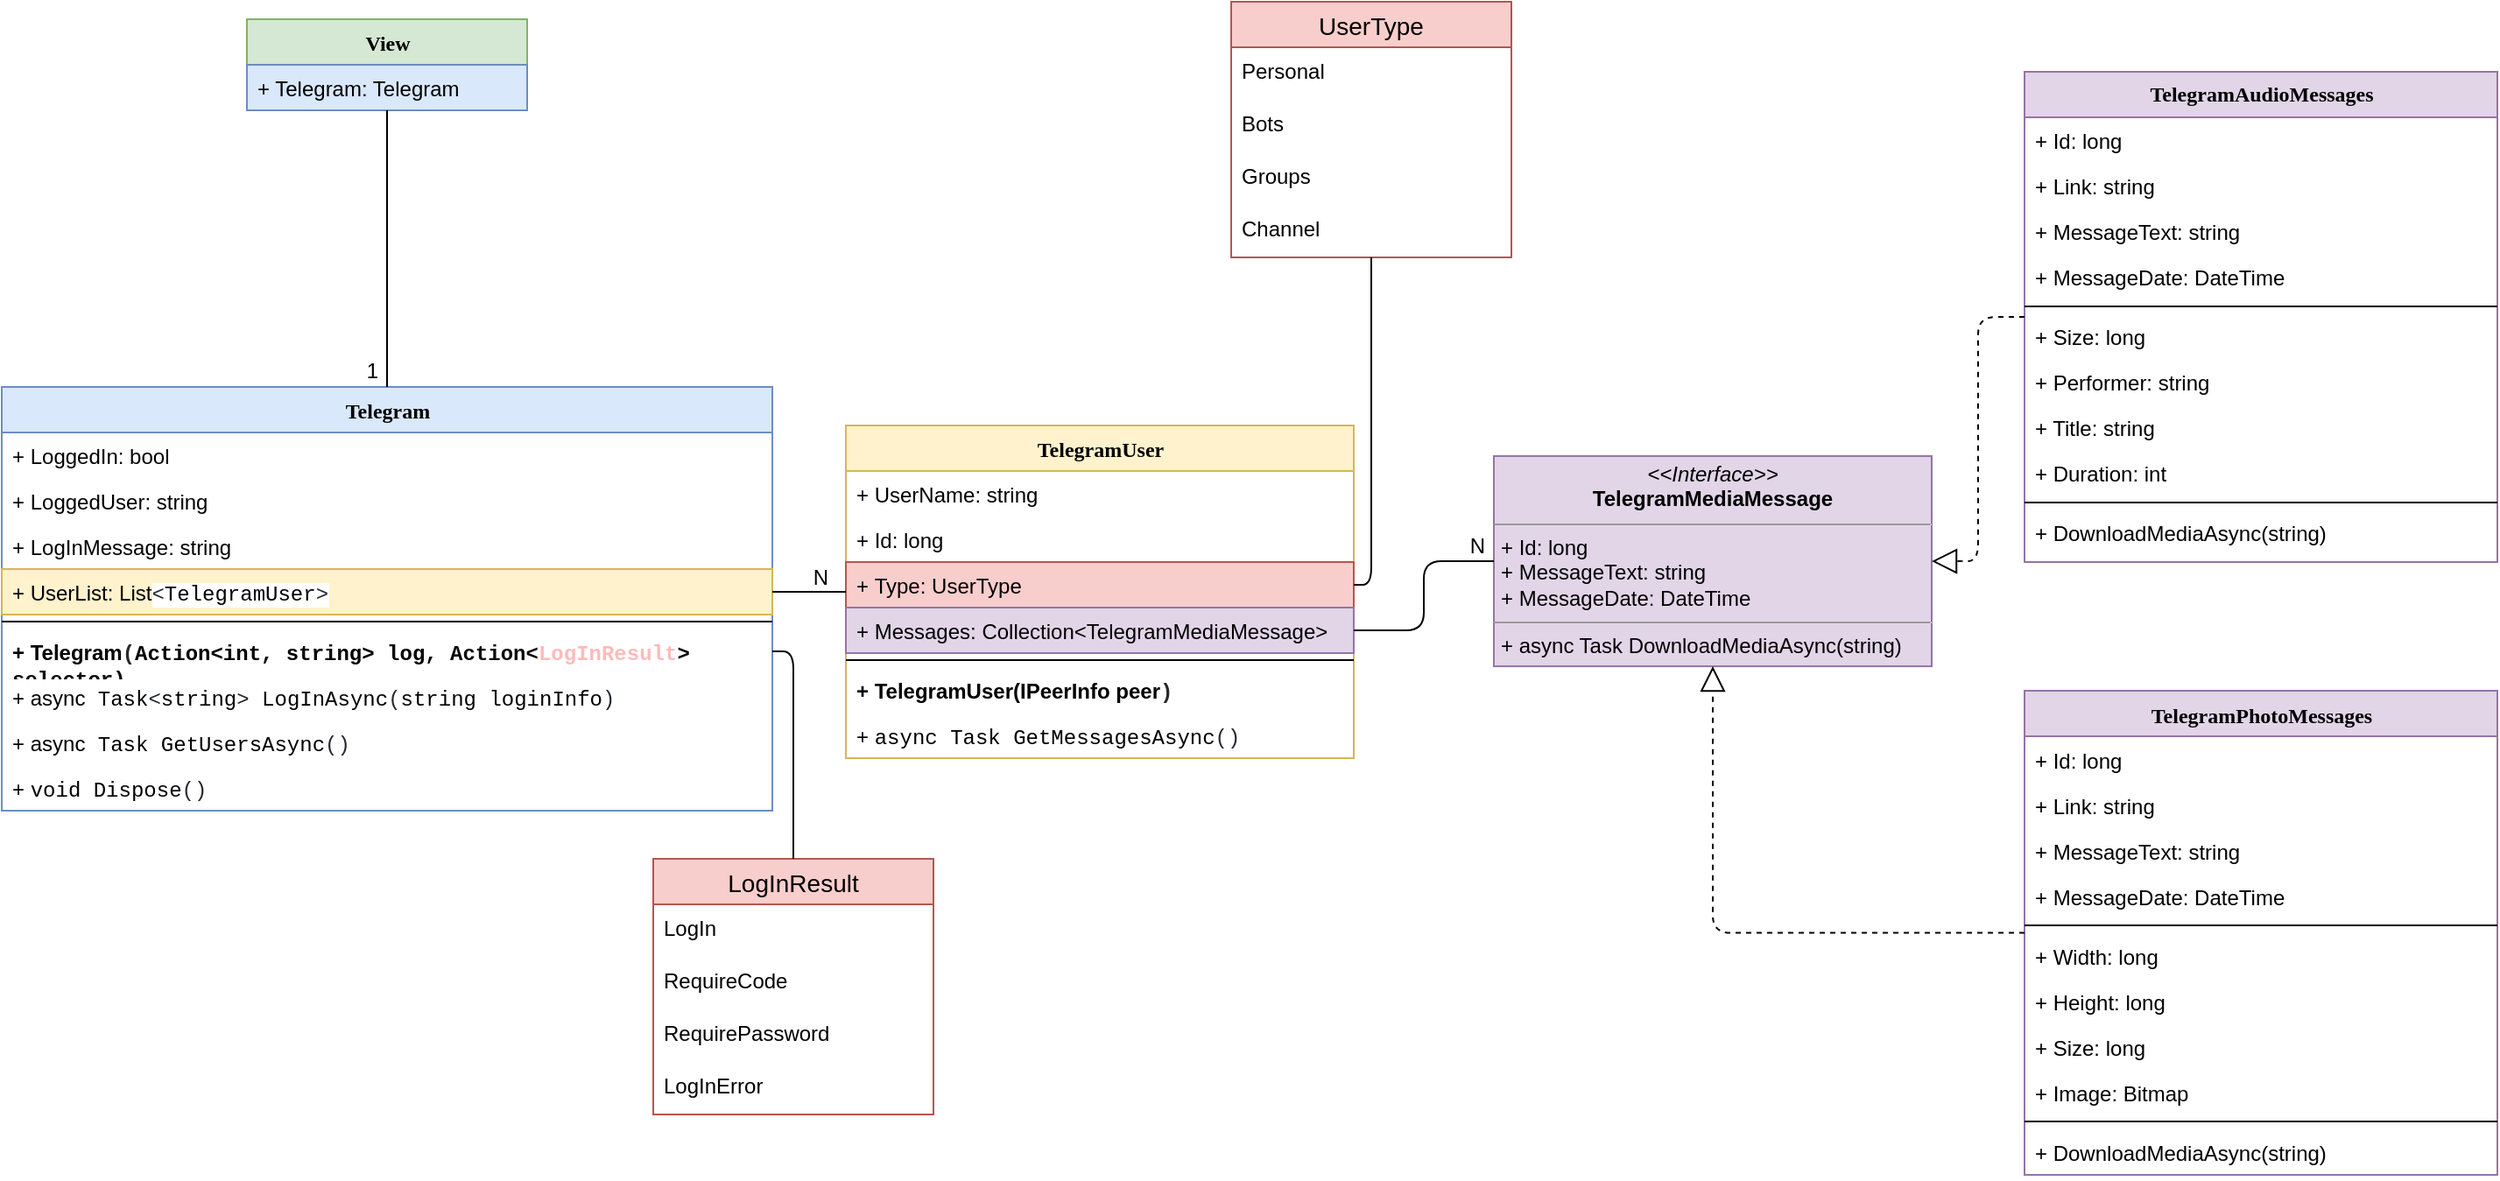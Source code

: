 <mxfile version="20.8.10" type="github" pages="2">
  <diagram name="Page-1" id="6133507b-19e7-1e82-6fc7-422aa6c4b21f">
    <mxGraphModel dx="1467" dy="839" grid="1" gridSize="10" guides="1" tooltips="1" connect="1" arrows="1" fold="1" page="1" pageScale="1" pageWidth="1600" pageHeight="1200" background="none" math="0" shadow="0">
      <root>
        <mxCell id="0" />
        <mxCell id="1" parent="0" />
        <mxCell id="_h0pwjccya2hQCKRrTTI-1" value="View" style="swimlane;html=1;fontStyle=1;align=center;verticalAlign=top;childLayout=stackLayout;horizontal=1;startSize=26;horizontalStack=0;resizeParent=1;resizeLast=0;collapsible=1;marginBottom=0;swimlaneFillColor=#ffffff;rounded=0;shadow=0;comic=0;labelBackgroundColor=none;strokeWidth=1;fillColor=#d5e8d4;fontFamily=Verdana;fontSize=12;strokeColor=#82b366;" vertex="1" parent="1">
          <mxGeometry x="188" y="40" width="160" height="52" as="geometry" />
        </mxCell>
        <mxCell id="_h0pwjccya2hQCKRrTTI-2" value="+ Telegram: Telegram" style="text;html=1;strokeColor=#6c8ebf;fillColor=#dae8fc;align=left;verticalAlign=top;spacingLeft=4;spacingRight=4;whiteSpace=wrap;overflow=hidden;rotatable=0;points=[[0,0.5],[1,0.5]];portConstraint=eastwest;" vertex="1" parent="_h0pwjccya2hQCKRrTTI-1">
          <mxGeometry y="26" width="160" height="26" as="geometry" />
        </mxCell>
        <mxCell id="_h0pwjccya2hQCKRrTTI-10" value="TelegramUser" style="swimlane;html=1;fontStyle=1;align=center;verticalAlign=top;childLayout=stackLayout;horizontal=1;startSize=26;horizontalStack=0;resizeParent=1;resizeLast=0;collapsible=1;marginBottom=0;swimlaneFillColor=#ffffff;rounded=0;shadow=0;comic=0;labelBackgroundColor=none;strokeWidth=1;fillColor=#fff2cc;fontFamily=Verdana;fontSize=12;strokeColor=#d6b656;" vertex="1" parent="1">
          <mxGeometry x="530" y="272" width="290" height="190" as="geometry" />
        </mxCell>
        <mxCell id="_h0pwjccya2hQCKRrTTI-11" value="+ UserName: string" style="text;html=1;strokeColor=none;fillColor=none;align=left;verticalAlign=top;spacingLeft=4;spacingRight=4;whiteSpace=wrap;overflow=hidden;rotatable=0;points=[[0,0.5],[1,0.5]];portConstraint=eastwest;" vertex="1" parent="_h0pwjccya2hQCKRrTTI-10">
          <mxGeometry y="26" width="290" height="26" as="geometry" />
        </mxCell>
        <mxCell id="_h0pwjccya2hQCKRrTTI-12" value="+&amp;nbsp;Id:&amp;nbsp;long&lt;span style=&quot;color: rgb(36, 41, 47); font-family: ui-monospace, SFMono-Regular, &amp;quot;SF Mono&amp;quot;, Menlo, Consolas, &amp;quot;Liberation Mono&amp;quot;, monospace; background-color: rgb(255, 255, 255);&quot;&gt;&amp;nbsp;&lt;/span&gt;" style="text;html=1;strokeColor=none;fillColor=none;align=left;verticalAlign=top;spacingLeft=4;spacingRight=4;whiteSpace=wrap;overflow=hidden;rotatable=0;points=[[0,0.5],[1,0.5]];portConstraint=eastwest;" vertex="1" parent="_h0pwjccya2hQCKRrTTI-10">
          <mxGeometry y="52" width="290" height="26" as="geometry" />
        </mxCell>
        <mxCell id="ER1iSiwVSTZKztkmHQWn-8" value="+&amp;nbsp;Type: UserType" style="text;html=1;strokeColor=#b85450;fillColor=#f8cecc;align=left;verticalAlign=top;spacingLeft=4;spacingRight=4;whiteSpace=wrap;overflow=hidden;rotatable=0;points=[[0,0.5],[1,0.5]];portConstraint=eastwest;" vertex="1" parent="_h0pwjccya2hQCKRrTTI-10">
          <mxGeometry y="78" width="290" height="26" as="geometry" />
        </mxCell>
        <mxCell id="_h0pwjccya2hQCKRrTTI-30" value="+&amp;nbsp;Messages: Collection&amp;lt;TelegramMediaMessage&amp;gt;" style="text;html=1;strokeColor=#9673a6;fillColor=#e1d5e7;align=left;verticalAlign=top;spacingLeft=4;spacingRight=4;whiteSpace=wrap;overflow=hidden;rotatable=0;points=[[0,0.5],[1,0.5]];portConstraint=eastwest;" vertex="1" parent="_h0pwjccya2hQCKRrTTI-10">
          <mxGeometry y="104" width="290" height="26" as="geometry" />
        </mxCell>
        <mxCell id="_h0pwjccya2hQCKRrTTI-13" value="" style="line;html=1;strokeWidth=1;fillColor=none;align=left;verticalAlign=middle;spacingTop=-1;spacingLeft=3;spacingRight=3;rotatable=0;labelPosition=right;points=[];portConstraint=eastwest;" vertex="1" parent="_h0pwjccya2hQCKRrTTI-10">
          <mxGeometry y="130" width="290" height="8" as="geometry" />
        </mxCell>
        <mxCell id="_h0pwjccya2hQCKRrTTI-25" value="+ TelegramUser(IPeerInfo peer&lt;span style=&quot;color: rgb(36, 41, 47); font-family: ui-monospace, SFMono-Regular, &amp;quot;SF Mono&amp;quot;, Menlo, Consolas, &amp;quot;Liberation Mono&amp;quot;, monospace; background-color: rgb(255, 255, 255);&quot;&gt;)&lt;/span&gt;" style="text;html=1;strokeColor=none;fillColor=none;align=left;verticalAlign=top;spacingLeft=4;spacingRight=4;whiteSpace=wrap;overflow=hidden;rotatable=0;points=[[0,0.5],[1,0.5]];portConstraint=eastwest;fontStyle=1" vertex="1" parent="_h0pwjccya2hQCKRrTTI-10">
          <mxGeometry y="138" width="290" height="26" as="geometry" />
        </mxCell>
        <mxCell id="ER1iSiwVSTZKztkmHQWn-19" value="+ &lt;span style=&quot;box-sizing: border-box; color: var(--color-prettylights-syntax-keyword); font-family: ui-monospace, SFMono-Regular, &amp;quot;SF Mono&amp;quot;, Menlo, Consolas, &amp;quot;Liberation Mono&amp;quot;, monospace; background-color: rgb(255, 255, 255);&quot; class=&quot;pl-k&quot;&gt;async&lt;/span&gt;&lt;span style=&quot;color: rgb(36, 41, 47); font-family: ui-monospace, SFMono-Regular, &amp;quot;SF Mono&amp;quot;, Menlo, Consolas, &amp;quot;Liberation Mono&amp;quot;, monospace; background-color: rgb(255, 255, 255);&quot;&gt; &lt;/span&gt;&lt;span style=&quot;box-sizing: border-box; color: var(--color-prettylights-syntax-entity); font-family: ui-monospace, SFMono-Regular, &amp;quot;SF Mono&amp;quot;, Menlo, Consolas, &amp;quot;Liberation Mono&amp;quot;, monospace; background-color: rgb(255, 255, 255);&quot; class=&quot;pl-en&quot;&gt;Task&lt;/span&gt;&lt;span style=&quot;color: rgb(36, 41, 47); font-family: ui-monospace, SFMono-Regular, &amp;quot;SF Mono&amp;quot;, Menlo, Consolas, &amp;quot;Liberation Mono&amp;quot;, monospace; background-color: rgb(255, 255, 255);&quot;&gt; &lt;/span&gt;&lt;span style=&quot;box-sizing: border-box; color: var(--color-prettylights-syntax-entity); font-family: ui-monospace, SFMono-Regular, &amp;quot;SF Mono&amp;quot;, Menlo, Consolas, &amp;quot;Liberation Mono&amp;quot;, monospace; background-color: rgb(255, 255, 255);&quot; class=&quot;pl-en&quot;&gt;&lt;span style=&quot;box-sizing: border-box;&quot; data-hydro-click-hmac=&quot;68656b4d4de2b9fe901b4796fbefb6a9648b5e30ba6c8b9c4a27c9c446993971&quot; data-hydro-click=&quot;{&amp;quot;event_type&amp;quot;:&amp;quot;code_navigation.click_on_symbol&amp;quot;,&amp;quot;payload&amp;quot;:{&amp;quot;action&amp;quot;:&amp;quot;click_on_symbol&amp;quot;,&amp;quot;repository_id&amp;quot;:582815882,&amp;quot;ref&amp;quot;:&amp;quot;master&amp;quot;,&amp;quot;language&amp;quot;:&amp;quot;C#&amp;quot;,&amp;quot;backend&amp;quot;:&amp;quot;ALEPH_FUZZY&amp;quot;,&amp;quot;code_nav_context&amp;quot;:&amp;quot;BLOB_VIEW&amp;quot;,&amp;quot;retry_backend&amp;quot;:&amp;quot;&amp;quot;,&amp;quot;cross_repo_results_included&amp;quot;:&amp;quot;CROSS_REPO_ENABLED&amp;quot;,&amp;quot;in_repo_result_count&amp;quot;:2,&amp;quot;cross_repo_result_count&amp;quot;:0,&amp;quot;originating_url&amp;quot;:&amp;quot;https://github.com/konoplinovich/GreedyBastard/find-definition?q=GetMessagesAsync&amp;amp;blob_path=GreedyBastardLib%2FTelegram.cs&amp;amp;ref=master&amp;amp;language=C%23&amp;amp;row=105&amp;amp;col=26&amp;amp;code_nav_context=BLOB_VIEW&amp;quot;,&amp;quot;user_id&amp;quot;:5209747}}&quot; class=&quot;pl-token&quot;&gt;GetMessagesAsync&lt;/span&gt;&lt;/span&gt;&lt;span style=&quot;color: rgb(36, 41, 47); font-family: ui-monospace, SFMono-Regular, &amp;quot;SF Mono&amp;quot;, Menlo, Consolas, &amp;quot;Liberation Mono&amp;quot;, monospace; background-color: rgb(255, 255, 255);&quot;&gt;(&lt;/span&gt;&lt;span style=&quot;color: rgb(36, 41, 47); font-family: ui-monospace, SFMono-Regular, &amp;quot;SF Mono&amp;quot;, Menlo, Consolas, &amp;quot;Liberation Mono&amp;quot;, monospace; background-color: rgb(255, 255, 255);&quot;&gt;)&lt;/span&gt;" style="text;html=1;strokeColor=none;fillColor=none;align=left;verticalAlign=top;spacingLeft=4;spacingRight=4;whiteSpace=wrap;overflow=hidden;rotatable=0;points=[[0,0.5],[1,0.5]];portConstraint=eastwest;" vertex="1" parent="_h0pwjccya2hQCKRrTTI-10">
          <mxGeometry y="164" width="290" height="26" as="geometry" />
        </mxCell>
        <mxCell id="_h0pwjccya2hQCKRrTTI-15" value="Telegram" style="swimlane;html=1;fontStyle=1;align=center;verticalAlign=top;childLayout=stackLayout;horizontal=1;startSize=26;horizontalStack=0;resizeParent=1;resizeLast=0;collapsible=1;marginBottom=0;swimlaneFillColor=#ffffff;rounded=0;shadow=0;comic=0;labelBackgroundColor=none;strokeWidth=1;fillColor=#dae8fc;fontFamily=Verdana;fontSize=12;strokeColor=#6c8ebf;" vertex="1" parent="1">
          <mxGeometry x="48" y="250" width="440" height="242" as="geometry" />
        </mxCell>
        <mxCell id="_h0pwjccya2hQCKRrTTI-16" value="+&amp;nbsp;LoggedIn: bool" style="text;html=1;strokeColor=none;fillColor=none;align=left;verticalAlign=top;spacingLeft=4;spacingRight=4;whiteSpace=wrap;overflow=hidden;rotatable=0;points=[[0,0.5],[1,0.5]];portConstraint=eastwest;" vertex="1" parent="_h0pwjccya2hQCKRrTTI-15">
          <mxGeometry y="26" width="440" height="26" as="geometry" />
        </mxCell>
        <mxCell id="_h0pwjccya2hQCKRrTTI-17" value="+ LoggedUser: string" style="text;html=1;strokeColor=none;fillColor=none;align=left;verticalAlign=top;spacingLeft=4;spacingRight=4;whiteSpace=wrap;overflow=hidden;rotatable=0;points=[[0,0.5],[1,0.5]];portConstraint=eastwest;" vertex="1" parent="_h0pwjccya2hQCKRrTTI-15">
          <mxGeometry y="52" width="440" height="26" as="geometry" />
        </mxCell>
        <mxCell id="ER1iSiwVSTZKztkmHQWn-1" value="+ LogInMessage: string" style="text;html=1;strokeColor=none;fillColor=none;align=left;verticalAlign=top;spacingLeft=4;spacingRight=4;whiteSpace=wrap;overflow=hidden;rotatable=0;points=[[0,0.5],[1,0.5]];portConstraint=eastwest;" vertex="1" parent="_h0pwjccya2hQCKRrTTI-15">
          <mxGeometry y="78" width="440" height="26" as="geometry" />
        </mxCell>
        <mxCell id="_h0pwjccya2hQCKRrTTI-20" value="+&amp;nbsp;UserList:&amp;nbsp;List&lt;span style=&quot;color: rgb(36, 41, 47); font-family: ui-monospace, SFMono-Regular, &amp;quot;SF Mono&amp;quot;, Menlo, Consolas, &amp;quot;Liberation Mono&amp;quot;, monospace; background-color: rgb(255, 255, 255);&quot;&gt;&amp;lt;&lt;/span&gt;&lt;span style=&quot;box-sizing: border-box; color: var(--color-prettylights-syntax-entity); font-family: ui-monospace, SFMono-Regular, &amp;quot;SF Mono&amp;quot;, Menlo, Consolas, &amp;quot;Liberation Mono&amp;quot;, monospace; background-color: rgb(255, 255, 255);&quot; class=&quot;pl-en&quot;&gt;TelegramUser&lt;/span&gt;&lt;span style=&quot;color: rgb(36, 41, 47); font-family: ui-monospace, SFMono-Regular, &amp;quot;SF Mono&amp;quot;, Menlo, Consolas, &amp;quot;Liberation Mono&amp;quot;, monospace; background-color: rgb(255, 255, 255);&quot;&gt;&amp;gt;&lt;/span&gt;" style="text;html=1;strokeColor=#d6b656;fillColor=#fff2cc;align=left;verticalAlign=top;spacingLeft=4;spacingRight=4;whiteSpace=wrap;overflow=hidden;rotatable=0;points=[[0,0.5],[1,0.5]];portConstraint=eastwest;" vertex="1" parent="_h0pwjccya2hQCKRrTTI-15">
          <mxGeometry y="104" width="440" height="26" as="geometry" />
        </mxCell>
        <mxCell id="_h0pwjccya2hQCKRrTTI-18" value="" style="line;html=1;strokeWidth=1;fillColor=none;align=left;verticalAlign=middle;spacingTop=-1;spacingLeft=3;spacingRight=3;rotatable=0;labelPosition=right;points=[];portConstraint=eastwest;" vertex="1" parent="_h0pwjccya2hQCKRrTTI-15">
          <mxGeometry y="130" width="440" height="8" as="geometry" />
        </mxCell>
        <mxCell id="_h0pwjccya2hQCKRrTTI-19" value="+&amp;nbsp;Telegram&lt;span style=&quot;color: rgb(36, 41, 47); font-family: ui-monospace, SFMono-Regular, &amp;quot;SF Mono&amp;quot;, Menlo, Consolas, &amp;quot;Liberation Mono&amp;quot;, monospace; background-color: rgb(255, 255, 255);&quot;&gt;(&lt;/span&gt;&lt;font face=&quot;ui-monospace, SFMono-Regular, SF Mono, Menlo, Consolas, Liberation Mono, monospace&quot;&gt;Action&amp;lt;int, string&amp;gt; log, &lt;font color=&quot;#0a0a0a&quot;&gt;Action&amp;lt;&lt;/font&gt;&lt;font color=&quot;#ffbaba&quot;&gt;LogInResult&lt;/font&gt;&lt;font color=&quot;#0a0a0a&quot;&gt;&amp;gt; selector&lt;/font&gt;&lt;/font&gt;&lt;font color=&quot;#0a0a0a&quot; face=&quot;ui-monospace, SFMono-Regular, SF Mono, Menlo, Consolas, Liberation Mono, monospace&quot;&gt;)&lt;/font&gt;" style="text;html=1;strokeColor=none;fillColor=none;align=left;verticalAlign=top;spacingLeft=4;spacingRight=4;whiteSpace=wrap;overflow=hidden;rotatable=0;points=[[0,0.5],[1,0.5]];portConstraint=eastwest;fontStyle=1" vertex="1" parent="_h0pwjccya2hQCKRrTTI-15">
          <mxGeometry y="138" width="440" height="26" as="geometry" />
        </mxCell>
        <mxCell id="_h0pwjccya2hQCKRrTTI-23" value="+&amp;nbsp;async&lt;span style=&quot;color: rgb(36, 41, 47); font-family: ui-monospace, SFMono-Regular, &amp;quot;SF Mono&amp;quot;, Menlo, Consolas, &amp;quot;Liberation Mono&amp;quot;, monospace; background-color: rgb(255, 255, 255);&quot;&gt; &lt;/span&gt;&lt;span style=&quot;box-sizing: border-box; color: var(--color-prettylights-syntax-entity); font-family: ui-monospace, SFMono-Regular, &amp;quot;SF Mono&amp;quot;, Menlo, Consolas, &amp;quot;Liberation Mono&amp;quot;, monospace; background-color: rgb(255, 255, 255);&quot; class=&quot;pl-en&quot;&gt;Task&lt;/span&gt;&lt;span style=&quot;color: rgb(36, 41, 47); font-family: ui-monospace, SFMono-Regular, &amp;quot;SF Mono&amp;quot;, Menlo, Consolas, &amp;quot;Liberation Mono&amp;quot;, monospace; background-color: rgb(255, 255, 255);&quot;&gt;&amp;lt;&lt;/span&gt;&lt;span style=&quot;box-sizing: border-box; color: var(--color-prettylights-syntax-keyword); font-family: ui-monospace, SFMono-Regular, &amp;quot;SF Mono&amp;quot;, Menlo, Consolas, &amp;quot;Liberation Mono&amp;quot;, monospace; background-color: rgb(255, 255, 255);&quot; class=&quot;pl-k&quot;&gt;string&lt;/span&gt;&lt;span style=&quot;color: rgb(36, 41, 47); font-family: ui-monospace, SFMono-Regular, &amp;quot;SF Mono&amp;quot;, Menlo, Consolas, &amp;quot;Liberation Mono&amp;quot;, monospace; background-color: rgb(255, 255, 255);&quot;&gt;&amp;gt; &lt;/span&gt;&lt;span style=&quot;box-sizing: border-box; color: var(--color-prettylights-syntax-entity); font-family: ui-monospace, SFMono-Regular, &amp;quot;SF Mono&amp;quot;, Menlo, Consolas, &amp;quot;Liberation Mono&amp;quot;, monospace; background-color: rgb(255, 255, 255);&quot; class=&quot;pl-en&quot;&gt;&lt;span style=&quot;box-sizing: border-box;&quot; data-hydro-click-hmac=&quot;232c4983b488f2513b13d6c6fd222d4cf197e6bf28157f2f6d0b6027550d7ca8&quot; data-hydro-click=&quot;{&amp;quot;event_type&amp;quot;:&amp;quot;code_navigation.click_on_symbol&amp;quot;,&amp;quot;payload&amp;quot;:{&amp;quot;action&amp;quot;:&amp;quot;click_on_symbol&amp;quot;,&amp;quot;repository_id&amp;quot;:582815882,&amp;quot;ref&amp;quot;:&amp;quot;master&amp;quot;,&amp;quot;language&amp;quot;:&amp;quot;C#&amp;quot;,&amp;quot;backend&amp;quot;:&amp;quot;ALEPH_FUZZY&amp;quot;,&amp;quot;code_nav_context&amp;quot;:&amp;quot;BLOB_VIEW&amp;quot;,&amp;quot;retry_backend&amp;quot;:&amp;quot;&amp;quot;,&amp;quot;cross_repo_results_included&amp;quot;:&amp;quot;CROSS_REPO_ENABLED&amp;quot;,&amp;quot;in_repo_result_count&amp;quot;:2,&amp;quot;cross_repo_result_count&amp;quot;:0,&amp;quot;originating_url&amp;quot;:&amp;quot;https://github.com/konoplinovich/GreedyBastard/find-definition?q=LogInAsync&amp;amp;blob_path=GreedyBastardLib%2FTelegram.cs&amp;amp;ref=master&amp;amp;language=C%23&amp;amp;row=30&amp;amp;col=34&amp;amp;code_nav_context=BLOB_VIEW&amp;quot;,&amp;quot;user_id&amp;quot;:5209747}}&quot; class=&quot;pl-token&quot;&gt;LogInAsync&lt;/span&gt;&lt;/span&gt;&lt;span style=&quot;color: rgb(36, 41, 47); font-family: ui-monospace, SFMono-Regular, &amp;quot;SF Mono&amp;quot;, Menlo, Consolas, &amp;quot;Liberation Mono&amp;quot;, monospace; background-color: rgb(255, 255, 255);&quot;&gt;(&lt;/span&gt;&lt;span style=&quot;box-sizing: border-box; color: var(--color-prettylights-syntax-keyword); font-family: ui-monospace, SFMono-Regular, &amp;quot;SF Mono&amp;quot;, Menlo, Consolas, &amp;quot;Liberation Mono&amp;quot;, monospace; background-color: rgb(255, 255, 255);&quot; class=&quot;pl-k&quot;&gt;string&lt;/span&gt;&lt;span style=&quot;color: rgb(36, 41, 47); font-family: ui-monospace, SFMono-Regular, &amp;quot;SF Mono&amp;quot;, Menlo, Consolas, &amp;quot;Liberation Mono&amp;quot;, monospace; background-color: rgb(255, 255, 255);&quot;&gt; &lt;/span&gt;&lt;span style=&quot;box-sizing: border-box; color: var(--color-prettylights-syntax-entity); font-family: ui-monospace, SFMono-Regular, &amp;quot;SF Mono&amp;quot;, Menlo, Consolas, &amp;quot;Liberation Mono&amp;quot;, monospace; background-color: rgb(255, 255, 255);&quot; class=&quot;pl-en&quot;&gt;loginInfo&lt;/span&gt;&lt;span style=&quot;color: rgb(36, 41, 47); font-family: ui-monospace, SFMono-Regular, &amp;quot;SF Mono&amp;quot;, Menlo, Consolas, &amp;quot;Liberation Mono&amp;quot;, monospace; background-color: rgb(255, 255, 255);&quot;&gt;)&lt;/span&gt;" style="text;html=1;strokeColor=none;fillColor=none;align=left;verticalAlign=top;spacingLeft=4;spacingRight=4;whiteSpace=wrap;overflow=hidden;rotatable=0;points=[[0,0.5],[1,0.5]];portConstraint=eastwest;" vertex="1" parent="_h0pwjccya2hQCKRrTTI-15">
          <mxGeometry y="164" width="440" height="26" as="geometry" />
        </mxCell>
        <mxCell id="_h0pwjccya2hQCKRrTTI-24" value="+&amp;nbsp;async&lt;span style=&quot;color: rgb(36, 41, 47); font-family: ui-monospace, SFMono-Regular, &amp;quot;SF Mono&amp;quot;, Menlo, Consolas, &amp;quot;Liberation Mono&amp;quot;, monospace; background-color: rgb(255, 255, 255);&quot;&gt; &lt;/span&gt;&lt;span style=&quot;box-sizing: border-box; color: var(--color-prettylights-syntax-entity); font-family: ui-monospace, SFMono-Regular, &amp;quot;SF Mono&amp;quot;, Menlo, Consolas, &amp;quot;Liberation Mono&amp;quot;, monospace; background-color: rgb(255, 255, 255);&quot; class=&quot;pl-en&quot;&gt;Task&lt;/span&gt;&lt;span style=&quot;color: rgb(36, 41, 47); font-family: ui-monospace, SFMono-Regular, &amp;quot;SF Mono&amp;quot;, Menlo, Consolas, &amp;quot;Liberation Mono&amp;quot;, monospace; background-color: rgb(255, 255, 255);&quot;&gt; &lt;/span&gt;&lt;span style=&quot;box-sizing: border-box; color: var(--color-prettylights-syntax-entity); font-family: ui-monospace, SFMono-Regular, &amp;quot;SF Mono&amp;quot;, Menlo, Consolas, &amp;quot;Liberation Mono&amp;quot;, monospace; background-color: rgb(255, 255, 255);&quot; class=&quot;pl-en&quot;&gt;&lt;span style=&quot;box-sizing: border-box;&quot; data-hydro-click-hmac=&quot;08319f4203139b3b3e0f138a10b83fe1ea09a47292e74944cd8c1889299a6647&quot; data-hydro-click=&quot;{&amp;quot;event_type&amp;quot;:&amp;quot;code_navigation.click_on_symbol&amp;quot;,&amp;quot;payload&amp;quot;:{&amp;quot;action&amp;quot;:&amp;quot;click_on_symbol&amp;quot;,&amp;quot;repository_id&amp;quot;:582815882,&amp;quot;ref&amp;quot;:&amp;quot;master&amp;quot;,&amp;quot;language&amp;quot;:&amp;quot;C#&amp;quot;,&amp;quot;backend&amp;quot;:&amp;quot;ALEPH_FUZZY&amp;quot;,&amp;quot;code_nav_context&amp;quot;:&amp;quot;BLOB_VIEW&amp;quot;,&amp;quot;retry_backend&amp;quot;:&amp;quot;&amp;quot;,&amp;quot;cross_repo_results_included&amp;quot;:&amp;quot;CROSS_REPO_ENABLED&amp;quot;,&amp;quot;in_repo_result_count&amp;quot;:1,&amp;quot;cross_repo_result_count&amp;quot;:0,&amp;quot;originating_url&amp;quot;:&amp;quot;https://github.com/konoplinovich/GreedyBastard/find-definition?q=GetUsers&amp;amp;blob_path=GreedyBastardLib%2FTelegram.cs&amp;amp;ref=master&amp;amp;language=C%23&amp;amp;row=45&amp;amp;col=26&amp;amp;code_nav_context=BLOB_VIEW&amp;quot;,&amp;quot;user_id&amp;quot;:5209747}}&quot; class=&quot;pl-token&quot;&gt;GetUsersAsync&lt;/span&gt;&lt;/span&gt;&lt;span style=&quot;color: rgb(36, 41, 47); font-family: ui-monospace, SFMono-Regular, &amp;quot;SF Mono&amp;quot;, Menlo, Consolas, &amp;quot;Liberation Mono&amp;quot;, monospace; background-color: rgb(255, 255, 255);&quot;&gt;()&lt;/span&gt;" style="text;html=1;strokeColor=none;fillColor=none;align=left;verticalAlign=top;spacingLeft=4;spacingRight=4;whiteSpace=wrap;overflow=hidden;rotatable=0;points=[[0,0.5],[1,0.5]];portConstraint=eastwest;" vertex="1" parent="_h0pwjccya2hQCKRrTTI-15">
          <mxGeometry y="190" width="440" height="26" as="geometry" />
        </mxCell>
        <mxCell id="_h0pwjccya2hQCKRrTTI-26" value="+ &lt;span style=&quot;box-sizing: border-box; color: var(--color-prettylights-syntax-keyword); font-family: ui-monospace, SFMono-Regular, &amp;quot;SF Mono&amp;quot;, Menlo, Consolas, &amp;quot;Liberation Mono&amp;quot;, monospace; background-color: rgb(255, 255, 255);&quot; class=&quot;pl-k&quot;&gt;void&lt;/span&gt;&lt;span style=&quot;color: rgb(36, 41, 47); font-family: ui-monospace, SFMono-Regular, &amp;quot;SF Mono&amp;quot;, Menlo, Consolas, &amp;quot;Liberation Mono&amp;quot;, monospace; background-color: rgb(255, 255, 255);&quot;&gt; &lt;/span&gt;&lt;span style=&quot;box-sizing: border-box; color: var(--color-prettylights-syntax-entity); font-family: ui-monospace, SFMono-Regular, &amp;quot;SF Mono&amp;quot;, Menlo, Consolas, &amp;quot;Liberation Mono&amp;quot;, monospace; background-color: rgb(255, 255, 255);&quot; class=&quot;pl-en&quot;&gt;&lt;span style=&quot;box-sizing: border-box;&quot; data-hydro-click-hmac=&quot;e45ab4c102d1df34faec890308d77c5a4cbfbf446c0e5e221591ab4ce774509a&quot; data-hydro-click=&quot;{&amp;quot;event_type&amp;quot;:&amp;quot;code_navigation.click_on_symbol&amp;quot;,&amp;quot;payload&amp;quot;:{&amp;quot;action&amp;quot;:&amp;quot;click_on_symbol&amp;quot;,&amp;quot;repository_id&amp;quot;:582815882,&amp;quot;ref&amp;quot;:&amp;quot;master&amp;quot;,&amp;quot;language&amp;quot;:&amp;quot;C#&amp;quot;,&amp;quot;backend&amp;quot;:&amp;quot;ALEPH_FUZZY&amp;quot;,&amp;quot;code_nav_context&amp;quot;:&amp;quot;BLOB_VIEW&amp;quot;,&amp;quot;retry_backend&amp;quot;:&amp;quot;&amp;quot;,&amp;quot;cross_repo_results_included&amp;quot;:&amp;quot;CROSS_REPO_ENABLED&amp;quot;,&amp;quot;in_repo_result_count&amp;quot;:2,&amp;quot;cross_repo_result_count&amp;quot;:0,&amp;quot;originating_url&amp;quot;:&amp;quot;https://github.com/konoplinovich/GreedyBastard/find-definition?q=Dispose&amp;amp;blob_path=GreedyBastardLib%2FTelegram.cs&amp;amp;ref=master&amp;amp;language=C%23&amp;amp;row=131&amp;amp;col=20&amp;amp;code_nav_context=BLOB_VIEW&amp;quot;,&amp;quot;user_id&amp;quot;:5209747}}&quot; class=&quot;pl-token&quot;&gt;Dispose&lt;/span&gt;&lt;/span&gt;&lt;span style=&quot;color: rgb(36, 41, 47); font-family: ui-monospace, SFMono-Regular, &amp;quot;SF Mono&amp;quot;, Menlo, Consolas, &amp;quot;Liberation Mono&amp;quot;, monospace; background-color: rgb(255, 255, 255);&quot;&gt;()&lt;/span&gt;" style="text;html=1;strokeColor=none;fillColor=none;align=left;verticalAlign=top;spacingLeft=4;spacingRight=4;whiteSpace=wrap;overflow=hidden;rotatable=0;points=[[0,0.5],[1,0.5]];portConstraint=eastwest;" vertex="1" parent="_h0pwjccya2hQCKRrTTI-15">
          <mxGeometry y="216" width="440" height="26" as="geometry" />
        </mxCell>
        <mxCell id="_h0pwjccya2hQCKRrTTI-21" value="" style="endArrow=none;html=1;rounded=1;edgeStyle=orthogonalEdgeStyle;" edge="1" parent="1" source="_h0pwjccya2hQCKRrTTI-1" target="_h0pwjccya2hQCKRrTTI-15">
          <mxGeometry relative="1" as="geometry">
            <mxPoint x="248" y="800" as="sourcePoint" />
            <mxPoint x="408" y="800" as="targetPoint" />
          </mxGeometry>
        </mxCell>
        <mxCell id="_h0pwjccya2hQCKRrTTI-22" value="1" style="resizable=0;html=1;align=right;verticalAlign=bottom;" connectable="0" vertex="1" parent="_h0pwjccya2hQCKRrTTI-21">
          <mxGeometry x="1" relative="1" as="geometry">
            <mxPoint x="-5" y="-1" as="offset" />
          </mxGeometry>
        </mxCell>
        <mxCell id="_h0pwjccya2hQCKRrTTI-27" value="" style="endArrow=none;html=1;rounded=1;exitX=1;exitY=0.5;exitDx=0;exitDy=0;edgeStyle=orthogonalEdgeStyle;" edge="1" parent="1" source="_h0pwjccya2hQCKRrTTI-20" target="_h0pwjccya2hQCKRrTTI-10">
          <mxGeometry relative="1" as="geometry">
            <mxPoint x="710" y="920" as="sourcePoint" />
            <mxPoint x="620" y="940" as="targetPoint" />
          </mxGeometry>
        </mxCell>
        <mxCell id="_h0pwjccya2hQCKRrTTI-28" value="N" style="resizable=0;html=1;align=right;verticalAlign=bottom;fillColor=default;" connectable="0" vertex="1" parent="_h0pwjccya2hQCKRrTTI-27">
          <mxGeometry x="1" relative="1" as="geometry">
            <mxPoint x="-10" as="offset" />
          </mxGeometry>
        </mxCell>
        <mxCell id="_h0pwjccya2hQCKRrTTI-33" value="TelegramPhotoMessages" style="swimlane;html=1;fontStyle=1;align=center;verticalAlign=top;childLayout=stackLayout;horizontal=1;startSize=26;horizontalStack=0;resizeParent=1;resizeLast=0;collapsible=1;marginBottom=0;swimlaneFillColor=#ffffff;rounded=0;shadow=0;comic=0;labelBackgroundColor=none;strokeWidth=1;fillColor=#e1d5e7;fontFamily=Verdana;fontSize=12;strokeColor=#9673a6;" vertex="1" parent="1">
          <mxGeometry x="1203" y="423.5" width="270" height="276.5" as="geometry" />
        </mxCell>
        <mxCell id="_h0pwjccya2hQCKRrTTI-35" value="+&amp;nbsp;Id:&amp;nbsp;long&lt;span style=&quot;color: rgb(36, 41, 47); font-family: ui-monospace, SFMono-Regular, &amp;quot;SF Mono&amp;quot;, Menlo, Consolas, &amp;quot;Liberation Mono&amp;quot;, monospace; background-color: rgb(255, 255, 255);&quot;&gt;&amp;nbsp;&lt;/span&gt;" style="text;html=1;strokeColor=none;fillColor=none;align=left;verticalAlign=top;spacingLeft=4;spacingRight=4;whiteSpace=wrap;overflow=hidden;rotatable=0;points=[[0,0.5],[1,0.5]];portConstraint=eastwest;" vertex="1" parent="_h0pwjccya2hQCKRrTTI-33">
          <mxGeometry y="26" width="270" height="26" as="geometry" />
        </mxCell>
        <mxCell id="_h0pwjccya2hQCKRrTTI-38" value="+&amp;nbsp;Link: string" style="text;html=1;strokeColor=none;fillColor=none;align=left;verticalAlign=top;spacingLeft=4;spacingRight=4;whiteSpace=wrap;overflow=hidden;rotatable=0;points=[[0,0.5],[1,0.5]];portConstraint=eastwest;" vertex="1" parent="_h0pwjccya2hQCKRrTTI-33">
          <mxGeometry y="52" width="270" height="26" as="geometry" />
        </mxCell>
        <mxCell id="_h0pwjccya2hQCKRrTTI-47" value="+&amp;nbsp;MessageText: string" style="text;html=1;strokeColor=none;fillColor=none;align=left;verticalAlign=top;spacingLeft=4;spacingRight=4;whiteSpace=wrap;overflow=hidden;rotatable=0;points=[[0,0.5],[1,0.5]];portConstraint=eastwest;" vertex="1" parent="_h0pwjccya2hQCKRrTTI-33">
          <mxGeometry y="78" width="270" height="26" as="geometry" />
        </mxCell>
        <mxCell id="_h0pwjccya2hQCKRrTTI-52" value="+ MessageDate: DateTime" style="text;html=1;strokeColor=none;fillColor=none;align=left;verticalAlign=top;spacingLeft=4;spacingRight=4;whiteSpace=wrap;overflow=hidden;rotatable=0;points=[[0,0.5],[1,0.5]];portConstraint=eastwest;" vertex="1" parent="_h0pwjccya2hQCKRrTTI-33">
          <mxGeometry y="104" width="270" height="26" as="geometry" />
        </mxCell>
        <mxCell id="_h0pwjccya2hQCKRrTTI-37" value="" style="line;html=1;strokeWidth=1;fillColor=none;align=left;verticalAlign=middle;spacingTop=-1;spacingLeft=3;spacingRight=3;rotatable=0;labelPosition=right;points=[];portConstraint=eastwest;" vertex="1" parent="_h0pwjccya2hQCKRrTTI-33">
          <mxGeometry y="130" width="270" height="8" as="geometry" />
        </mxCell>
        <mxCell id="_h0pwjccya2hQCKRrTTI-48" value="+&amp;nbsp;Width: long" style="text;html=1;strokeColor=none;fillColor=none;align=left;verticalAlign=top;spacingLeft=4;spacingRight=4;whiteSpace=wrap;overflow=hidden;rotatable=0;points=[[0,0.5],[1,0.5]];portConstraint=eastwest;" vertex="1" parent="_h0pwjccya2hQCKRrTTI-33">
          <mxGeometry y="138" width="270" height="26" as="geometry" />
        </mxCell>
        <mxCell id="_h0pwjccya2hQCKRrTTI-49" value="+&amp;nbsp;Height: long" style="text;html=1;strokeColor=none;fillColor=none;align=left;verticalAlign=top;spacingLeft=4;spacingRight=4;whiteSpace=wrap;overflow=hidden;rotatable=0;points=[[0,0.5],[1,0.5]];portConstraint=eastwest;" vertex="1" parent="_h0pwjccya2hQCKRrTTI-33">
          <mxGeometry y="164" width="270" height="26" as="geometry" />
        </mxCell>
        <mxCell id="_h0pwjccya2hQCKRrTTI-50" value="+&amp;nbsp;Size: long" style="text;html=1;strokeColor=none;fillColor=none;align=left;verticalAlign=top;spacingLeft=4;spacingRight=4;whiteSpace=wrap;overflow=hidden;rotatable=0;points=[[0,0.5],[1,0.5]];portConstraint=eastwest;" vertex="1" parent="_h0pwjccya2hQCKRrTTI-33">
          <mxGeometry y="190" width="270" height="26" as="geometry" />
        </mxCell>
        <mxCell id="_h0pwjccya2hQCKRrTTI-54" value="+&amp;nbsp;Image: Bitmap" style="text;html=1;strokeColor=none;fillColor=none;align=left;verticalAlign=top;spacingLeft=4;spacingRight=4;whiteSpace=wrap;overflow=hidden;rotatable=0;points=[[0,0.5],[1,0.5]];portConstraint=eastwest;" vertex="1" parent="_h0pwjccya2hQCKRrTTI-33">
          <mxGeometry y="216" width="270" height="26" as="geometry" />
        </mxCell>
        <mxCell id="ER1iSiwVSTZKztkmHQWn-17" value="" style="line;html=1;strokeWidth=1;fillColor=none;align=left;verticalAlign=middle;spacingTop=-1;spacingLeft=3;spacingRight=3;rotatable=0;labelPosition=right;points=[];portConstraint=eastwest;" vertex="1" parent="_h0pwjccya2hQCKRrTTI-33">
          <mxGeometry y="242" width="270" height="8" as="geometry" />
        </mxCell>
        <mxCell id="ER1iSiwVSTZKztkmHQWn-18" value="+&amp;nbsp;DownloadMediaAsync(string)" style="text;html=1;strokeColor=none;fillColor=none;align=left;verticalAlign=top;spacingLeft=4;spacingRight=4;whiteSpace=wrap;overflow=hidden;rotatable=0;points=[[0,0.5],[1,0.5]];portConstraint=eastwest;" vertex="1" parent="_h0pwjccya2hQCKRrTTI-33">
          <mxGeometry y="250" width="270" height="26" as="geometry" />
        </mxCell>
        <mxCell id="_h0pwjccya2hQCKRrTTI-41" value="&lt;p style=&quot;margin:0px;margin-top:4px;text-align:center;&quot;&gt;&lt;i&gt;&amp;lt;&amp;lt;Interface&amp;gt;&amp;gt;&lt;/i&gt;&lt;br&gt;&lt;b&gt;TelegramMediaMessage&lt;/b&gt;&lt;/p&gt;&lt;hr size=&quot;1&quot;&gt;&lt;p style=&quot;margin:0px;margin-left:4px;&quot;&gt;+ Id: long&lt;/p&gt;&lt;p style=&quot;margin:0px;margin-left:4px;&quot;&gt;&lt;span style=&quot;background-color: initial;&quot;&gt;+&amp;nbsp;MessageText: string&lt;/span&gt;&lt;br&gt;&lt;/p&gt;&lt;p style=&quot;margin:0px;margin-left:4px;&quot;&gt;+ MessageDate: DateTime&lt;/p&gt;&lt;hr style=&quot;border-color: var(--border-color);&quot; size=&quot;1&quot;&gt;&lt;p style=&quot;border-color: var(--border-color); margin: 0px 0px 0px 4px;&quot;&gt;+ async Task DownloadMediaAsync(string)&lt;br&gt;&lt;/p&gt;" style="verticalAlign=top;align=left;overflow=fill;fontSize=12;fontFamily=Helvetica;html=1;rounded=0;shadow=0;comic=0;labelBackgroundColor=none;strokeWidth=1;fillColor=#e1d5e7;strokeColor=#9673a6;fontColor=default;" vertex="1" parent="1">
          <mxGeometry x="900" y="289.47" width="250" height="120.06" as="geometry" />
        </mxCell>
        <mxCell id="_h0pwjccya2hQCKRrTTI-42" value="" style="endArrow=block;dashed=1;endFill=0;endSize=12;html=1;rounded=1;edgeStyle=orthogonalEdgeStyle;" edge="1" parent="1" source="_h0pwjccya2hQCKRrTTI-33" target="_h0pwjccya2hQCKRrTTI-41">
          <mxGeometry width="160" relative="1" as="geometry">
            <mxPoint x="970" y="1070" as="sourcePoint" />
            <mxPoint x="1380" y="980" as="targetPoint" />
          </mxGeometry>
        </mxCell>
        <mxCell id="_h0pwjccya2hQCKRrTTI-43" value="" style="endArrow=none;html=1;rounded=1;entryX=0;entryY=0.5;entryDx=0;entryDy=0;exitX=1;exitY=0.5;exitDx=0;exitDy=0;edgeStyle=orthogonalEdgeStyle;" edge="1" parent="1" source="_h0pwjccya2hQCKRrTTI-30" target="_h0pwjccya2hQCKRrTTI-41">
          <mxGeometry relative="1" as="geometry">
            <mxPoint x="1060" y="950" as="sourcePoint" />
            <mxPoint x="950" y="910" as="targetPoint" />
          </mxGeometry>
        </mxCell>
        <mxCell id="_h0pwjccya2hQCKRrTTI-44" value="N" style="resizable=0;html=1;align=right;verticalAlign=bottom;fillColor=default;" connectable="0" vertex="1" parent="_h0pwjccya2hQCKRrTTI-43">
          <mxGeometry x="1" relative="1" as="geometry">
            <mxPoint x="-5" as="offset" />
          </mxGeometry>
        </mxCell>
        <mxCell id="_h0pwjccya2hQCKRrTTI-55" value="TelegramAudioMessages" style="swimlane;html=1;fontStyle=1;align=center;verticalAlign=middle;childLayout=stackLayout;horizontal=1;startSize=26;horizontalStack=0;resizeParent=1;resizeLast=0;collapsible=1;marginBottom=0;swimlaneFillColor=#ffffff;rounded=0;shadow=0;comic=0;labelBackgroundColor=none;strokeWidth=1;fillColor=#e1d5e7;fontFamily=Verdana;fontSize=12;strokeColor=#9673a6;" vertex="1" parent="1">
          <mxGeometry x="1203" y="70" width="270" height="280" as="geometry" />
        </mxCell>
        <mxCell id="_h0pwjccya2hQCKRrTTI-56" value="+&amp;nbsp;Id:&amp;nbsp;long&lt;span style=&quot;color: rgb(36, 41, 47); font-family: ui-monospace, SFMono-Regular, &amp;quot;SF Mono&amp;quot;, Menlo, Consolas, &amp;quot;Liberation Mono&amp;quot;, monospace; background-color: rgb(255, 255, 255);&quot;&gt;&amp;nbsp;&lt;/span&gt;" style="text;html=1;strokeColor=none;fillColor=none;align=left;verticalAlign=top;spacingLeft=4;spacingRight=4;whiteSpace=wrap;overflow=hidden;rotatable=0;points=[[0,0.5],[1,0.5]];portConstraint=eastwest;" vertex="1" parent="_h0pwjccya2hQCKRrTTI-55">
          <mxGeometry y="26" width="270" height="26" as="geometry" />
        </mxCell>
        <mxCell id="_h0pwjccya2hQCKRrTTI-57" value="+&amp;nbsp;Link: string" style="text;html=1;strokeColor=none;fillColor=none;align=left;verticalAlign=top;spacingLeft=4;spacingRight=4;whiteSpace=wrap;overflow=hidden;rotatable=0;points=[[0,0.5],[1,0.5]];portConstraint=eastwest;" vertex="1" parent="_h0pwjccya2hQCKRrTTI-55">
          <mxGeometry y="52" width="270" height="26" as="geometry" />
        </mxCell>
        <mxCell id="_h0pwjccya2hQCKRrTTI-58" value="+&amp;nbsp;MessageText: string" style="text;html=1;strokeColor=none;fillColor=none;align=left;verticalAlign=top;spacingLeft=4;spacingRight=4;whiteSpace=wrap;overflow=hidden;rotatable=0;points=[[0,0.5],[1,0.5]];portConstraint=eastwest;" vertex="1" parent="_h0pwjccya2hQCKRrTTI-55">
          <mxGeometry y="78" width="270" height="26" as="geometry" />
        </mxCell>
        <mxCell id="_h0pwjccya2hQCKRrTTI-59" value="+ MessageDate: DateTime" style="text;html=1;strokeColor=none;fillColor=none;align=left;verticalAlign=top;spacingLeft=4;spacingRight=4;whiteSpace=wrap;overflow=hidden;rotatable=0;points=[[0,0.5],[1,0.5]];portConstraint=eastwest;" vertex="1" parent="_h0pwjccya2hQCKRrTTI-55">
          <mxGeometry y="104" width="270" height="26" as="geometry" />
        </mxCell>
        <mxCell id="_h0pwjccya2hQCKRrTTI-60" value="" style="line;html=1;strokeWidth=1;fillColor=none;align=left;verticalAlign=middle;spacingTop=-1;spacingLeft=3;spacingRight=3;rotatable=0;labelPosition=right;points=[];portConstraint=eastwest;" vertex="1" parent="_h0pwjccya2hQCKRrTTI-55">
          <mxGeometry y="130" width="270" height="8" as="geometry" />
        </mxCell>
        <mxCell id="_h0pwjccya2hQCKRrTTI-63" value="+&amp;nbsp;Size: long" style="text;html=1;strokeColor=none;fillColor=none;align=left;verticalAlign=top;spacingLeft=4;spacingRight=4;whiteSpace=wrap;overflow=hidden;rotatable=0;points=[[0,0.5],[1,0.5]];portConstraint=eastwest;" vertex="1" parent="_h0pwjccya2hQCKRrTTI-55">
          <mxGeometry y="138" width="270" height="26" as="geometry" />
        </mxCell>
        <mxCell id="_h0pwjccya2hQCKRrTTI-64" value="+ Performer: string" style="text;html=1;strokeColor=none;fillColor=none;align=left;verticalAlign=top;spacingLeft=4;spacingRight=4;whiteSpace=wrap;overflow=hidden;rotatable=0;points=[[0,0.5],[1,0.5]];portConstraint=eastwest;" vertex="1" parent="_h0pwjccya2hQCKRrTTI-55">
          <mxGeometry y="164" width="270" height="26" as="geometry" />
        </mxCell>
        <mxCell id="_h0pwjccya2hQCKRrTTI-65" value="+ Title: string" style="text;html=1;strokeColor=none;fillColor=none;align=left;verticalAlign=top;spacingLeft=4;spacingRight=4;whiteSpace=wrap;overflow=hidden;rotatable=0;points=[[0,0.5],[1,0.5]];portConstraint=eastwest;" vertex="1" parent="_h0pwjccya2hQCKRrTTI-55">
          <mxGeometry y="190" width="270" height="26" as="geometry" />
        </mxCell>
        <mxCell id="_h0pwjccya2hQCKRrTTI-66" value="+ Duration: int" style="text;html=1;strokeColor=none;fillColor=none;align=left;verticalAlign=top;spacingLeft=4;spacingRight=4;whiteSpace=wrap;overflow=hidden;rotatable=0;points=[[0,0.5],[1,0.5]];portConstraint=eastwest;" vertex="1" parent="_h0pwjccya2hQCKRrTTI-55">
          <mxGeometry y="216" width="270" height="26" as="geometry" />
        </mxCell>
        <mxCell id="ER1iSiwVSTZKztkmHQWn-20" value="" style="line;html=1;strokeWidth=1;fillColor=none;align=left;verticalAlign=middle;spacingTop=-1;spacingLeft=3;spacingRight=3;rotatable=0;labelPosition=right;points=[];portConstraint=eastwest;" vertex="1" parent="_h0pwjccya2hQCKRrTTI-55">
          <mxGeometry y="242" width="270" height="8" as="geometry" />
        </mxCell>
        <mxCell id="ER1iSiwVSTZKztkmHQWn-21" value="+&amp;nbsp;DownloadMediaAsync(string)" style="text;html=1;strokeColor=none;fillColor=none;align=left;verticalAlign=top;spacingLeft=4;spacingRight=4;whiteSpace=wrap;overflow=hidden;rotatable=0;points=[[0,0.5],[1,0.5]];portConstraint=eastwest;" vertex="1" parent="_h0pwjccya2hQCKRrTTI-55">
          <mxGeometry y="250" width="270" height="26" as="geometry" />
        </mxCell>
        <mxCell id="_h0pwjccya2hQCKRrTTI-67" value="" style="endArrow=block;dashed=1;endFill=0;endSize=12;html=1;rounded=1;edgeStyle=orthogonalEdgeStyle;" edge="1" parent="1" source="_h0pwjccya2hQCKRrTTI-55" target="_h0pwjccya2hQCKRrTTI-41">
          <mxGeometry width="160" relative="1" as="geometry">
            <mxPoint x="1300" y="599.0" as="sourcePoint" />
            <mxPoint x="1240" y="599.0" as="targetPoint" />
          </mxGeometry>
        </mxCell>
        <mxCell id="ER1iSiwVSTZKztkmHQWn-2" value="UserType" style="swimlane;fontStyle=0;childLayout=stackLayout;horizontal=1;startSize=26;horizontalStack=0;resizeParent=1;resizeParentMax=0;resizeLast=0;collapsible=1;marginBottom=0;align=center;fontSize=14;fillColor=#f8cecc;strokeColor=#b85450;" vertex="1" parent="1">
          <mxGeometry x="750" y="30" width="160" height="146" as="geometry" />
        </mxCell>
        <mxCell id="ER1iSiwVSTZKztkmHQWn-3" value="Personal" style="text;strokeColor=none;fillColor=none;spacingLeft=4;spacingRight=4;overflow=hidden;rotatable=0;points=[[0,0.5],[1,0.5]];portConstraint=eastwest;fontSize=12;" vertex="1" parent="ER1iSiwVSTZKztkmHQWn-2">
          <mxGeometry y="26" width="160" height="30" as="geometry" />
        </mxCell>
        <mxCell id="ER1iSiwVSTZKztkmHQWn-4" value="Bots" style="text;strokeColor=none;fillColor=none;spacingLeft=4;spacingRight=4;overflow=hidden;rotatable=0;points=[[0,0.5],[1,0.5]];portConstraint=eastwest;fontSize=12;" vertex="1" parent="ER1iSiwVSTZKztkmHQWn-2">
          <mxGeometry y="56" width="160" height="30" as="geometry" />
        </mxCell>
        <mxCell id="ER1iSiwVSTZKztkmHQWn-5" value="Groups" style="text;strokeColor=none;fillColor=none;spacingLeft=4;spacingRight=4;overflow=hidden;rotatable=0;points=[[0,0.5],[1,0.5]];portConstraint=eastwest;fontSize=12;" vertex="1" parent="ER1iSiwVSTZKztkmHQWn-2">
          <mxGeometry y="86" width="160" height="30" as="geometry" />
        </mxCell>
        <mxCell id="ER1iSiwVSTZKztkmHQWn-7" value="Channel" style="text;strokeColor=none;fillColor=none;spacingLeft=4;spacingRight=4;overflow=hidden;rotatable=0;points=[[0,0.5],[1,0.5]];portConstraint=eastwest;fontSize=12;" vertex="1" parent="ER1iSiwVSTZKztkmHQWn-2">
          <mxGeometry y="116" width="160" height="30" as="geometry" />
        </mxCell>
        <mxCell id="ER1iSiwVSTZKztkmHQWn-10" value="" style="endArrow=none;html=1;rounded=1;exitX=1;exitY=0.5;exitDx=0;exitDy=0;edgeStyle=orthogonalEdgeStyle;" edge="1" parent="1" source="ER1iSiwVSTZKztkmHQWn-8" target="ER1iSiwVSTZKztkmHQWn-2">
          <mxGeometry relative="1" as="geometry">
            <mxPoint x="670" y="330" as="sourcePoint" />
            <mxPoint x="830" y="330" as="targetPoint" />
          </mxGeometry>
        </mxCell>
        <mxCell id="ER1iSiwVSTZKztkmHQWn-11" value="LogInResult" style="swimlane;fontStyle=0;childLayout=stackLayout;horizontal=1;startSize=26;horizontalStack=0;resizeParent=1;resizeParentMax=0;resizeLast=0;collapsible=1;marginBottom=0;align=center;fontSize=14;fillColor=#f8cecc;strokeColor=#b85450;" vertex="1" parent="1">
          <mxGeometry x="420" y="519.5" width="160" height="146" as="geometry" />
        </mxCell>
        <mxCell id="ER1iSiwVSTZKztkmHQWn-12" value="LogIn" style="text;strokeColor=none;fillColor=none;spacingLeft=4;spacingRight=4;overflow=hidden;rotatable=0;points=[[0,0.5],[1,0.5]];portConstraint=eastwest;fontSize=12;" vertex="1" parent="ER1iSiwVSTZKztkmHQWn-11">
          <mxGeometry y="26" width="160" height="30" as="geometry" />
        </mxCell>
        <mxCell id="ER1iSiwVSTZKztkmHQWn-13" value="RequireCode" style="text;strokeColor=none;fillColor=none;spacingLeft=4;spacingRight=4;overflow=hidden;rotatable=0;points=[[0,0.5],[1,0.5]];portConstraint=eastwest;fontSize=12;" vertex="1" parent="ER1iSiwVSTZKztkmHQWn-11">
          <mxGeometry y="56" width="160" height="30" as="geometry" />
        </mxCell>
        <mxCell id="ER1iSiwVSTZKztkmHQWn-14" value="RequirePassword" style="text;strokeColor=none;fillColor=none;spacingLeft=4;spacingRight=4;overflow=hidden;rotatable=0;points=[[0,0.5],[1,0.5]];portConstraint=eastwest;fontSize=12;" vertex="1" parent="ER1iSiwVSTZKztkmHQWn-11">
          <mxGeometry y="86" width="160" height="30" as="geometry" />
        </mxCell>
        <mxCell id="ER1iSiwVSTZKztkmHQWn-15" value="LogInError" style="text;strokeColor=none;fillColor=none;spacingLeft=4;spacingRight=4;overflow=hidden;rotatable=0;points=[[0,0.5],[1,0.5]];portConstraint=eastwest;fontSize=12;" vertex="1" parent="ER1iSiwVSTZKztkmHQWn-11">
          <mxGeometry y="116" width="160" height="30" as="geometry" />
        </mxCell>
        <mxCell id="ER1iSiwVSTZKztkmHQWn-16" value="" style="endArrow=none;html=1;rounded=1;fontColor=#FFBABA;exitX=1;exitY=0.5;exitDx=0;exitDy=0;edgeStyle=orthogonalEdgeStyle;" edge="1" parent="1" source="_h0pwjccya2hQCKRrTTI-19" target="ER1iSiwVSTZKztkmHQWn-11">
          <mxGeometry relative="1" as="geometry">
            <mxPoint x="670" y="330" as="sourcePoint" />
            <mxPoint x="830" y="330" as="targetPoint" />
          </mxGeometry>
        </mxCell>
      </root>
    </mxGraphModel>
  </diagram>
  <diagram id="RsNXoNnV_dD_l8mzSAjK" name="Page-2">
    <mxGraphModel dx="593" dy="339" grid="1" gridSize="10" guides="1" tooltips="1" connect="1" arrows="1" fold="1" page="1" pageScale="1" pageWidth="1600" pageHeight="1200" math="0" shadow="0">
      <root>
        <mxCell id="0" />
        <mxCell id="1" parent="0" />
        <mxCell id="3P8jFB5P_BiS4LRaA1ts-1" style="edgeStyle=orthogonalEdgeStyle;rounded=0;html=1;dashed=1;labelBackgroundColor=none;startArrow=none;startFill=0;startSize=8;endArrow=open;endFill=0;endSize=16;fontFamily=Verdana;fontSize=12;" edge="1" parent="1" source="3P8jFB5P_BiS4LRaA1ts-2" target="3P8jFB5P_BiS4LRaA1ts-53">
          <mxGeometry relative="1" as="geometry">
            <Array as="points">
              <mxPoint x="115" y="336" />
            </Array>
          </mxGeometry>
        </mxCell>
        <mxCell id="3P8jFB5P_BiS4LRaA1ts-2" value="Classname" style="swimlane;html=1;fontStyle=1;align=center;verticalAlign=top;childLayout=stackLayout;horizontal=1;startSize=26;horizontalStack=0;resizeParent=1;resizeLast=0;collapsible=1;marginBottom=0;swimlaneFillColor=default;rounded=0;shadow=0;comic=0;labelBackgroundColor=none;strokeWidth=1;fillColor=none;fontFamily=Verdana;fontSize=12;strokeColor=default;glass=0;swimlaneLine=1;expand=1;" vertex="1" parent="1">
          <mxGeometry x="35" y="436" width="160" height="168" as="geometry">
            <mxRectangle x="35" y="436" width="110" height="30" as="alternateBounds" />
          </mxGeometry>
        </mxCell>
        <mxCell id="3P8jFB5P_BiS4LRaA1ts-3" value="+ field: type" style="text;html=1;strokeColor=none;fillColor=none;align=left;verticalAlign=top;spacingLeft=4;spacingRight=4;whiteSpace=wrap;overflow=hidden;rotatable=0;points=[[0,0.5],[1,0.5]];portConstraint=eastwest;" vertex="1" parent="3P8jFB5P_BiS4LRaA1ts-2">
          <mxGeometry y="26" width="160" height="26" as="geometry" />
        </mxCell>
        <mxCell id="3P8jFB5P_BiS4LRaA1ts-4" value="+ field: type" style="text;html=1;strokeColor=none;fillColor=none;align=left;verticalAlign=top;spacingLeft=4;spacingRight=4;whiteSpace=wrap;overflow=hidden;rotatable=0;points=[[0,0.5],[1,0.5]];portConstraint=eastwest;" vertex="1" parent="3P8jFB5P_BiS4LRaA1ts-2">
          <mxGeometry y="52" width="160" height="26" as="geometry" />
        </mxCell>
        <mxCell id="3P8jFB5P_BiS4LRaA1ts-5" value="+ field: type" style="text;html=1;strokeColor=none;fillColor=none;align=left;verticalAlign=top;spacingLeft=4;spacingRight=4;whiteSpace=wrap;overflow=hidden;rotatable=0;points=[[0,0.5],[1,0.5]];portConstraint=eastwest;" vertex="1" parent="3P8jFB5P_BiS4LRaA1ts-2">
          <mxGeometry y="78" width="160" height="26" as="geometry" />
        </mxCell>
        <mxCell id="3P8jFB5P_BiS4LRaA1ts-6" value="" style="line;html=1;strokeWidth=1;fillColor=none;align=left;verticalAlign=middle;spacingTop=-1;spacingLeft=3;spacingRight=3;rotatable=0;labelPosition=right;points=[];portConstraint=eastwest;" vertex="1" parent="3P8jFB5P_BiS4LRaA1ts-2">
          <mxGeometry y="104" width="160" height="8" as="geometry" />
        </mxCell>
        <mxCell id="3P8jFB5P_BiS4LRaA1ts-7" value="+ method(type): type" style="text;html=1;strokeColor=none;fillColor=none;align=left;verticalAlign=top;spacingLeft=4;spacingRight=4;whiteSpace=wrap;overflow=hidden;rotatable=0;points=[[0,0.5],[1,0.5]];portConstraint=eastwest;" vertex="1" parent="3P8jFB5P_BiS4LRaA1ts-2">
          <mxGeometry y="112" width="160" height="26" as="geometry" />
        </mxCell>
        <mxCell id="3P8jFB5P_BiS4LRaA1ts-8" value="Classname" style="swimlane;html=1;fontStyle=1;align=center;verticalAlign=top;childLayout=stackLayout;horizontal=1;startSize=26;horizontalStack=0;resizeParent=1;resizeLast=0;collapsible=1;marginBottom=0;swimlaneFillColor=#ffffff;rounded=0;shadow=0;comic=0;labelBackgroundColor=none;strokeWidth=1;fillColor=none;fontFamily=Verdana;fontSize=12;" vertex="1" parent="1">
          <mxGeometry x="35" y="132" width="160" height="118" as="geometry" />
        </mxCell>
        <mxCell id="3P8jFB5P_BiS4LRaA1ts-9" value="+ field: type" style="text;html=1;strokeColor=none;fillColor=none;align=left;verticalAlign=top;spacingLeft=4;spacingRight=4;whiteSpace=wrap;overflow=hidden;rotatable=0;points=[[0,0.5],[1,0.5]];portConstraint=eastwest;" vertex="1" parent="3P8jFB5P_BiS4LRaA1ts-8">
          <mxGeometry y="26" width="160" height="26" as="geometry" />
        </mxCell>
        <mxCell id="3P8jFB5P_BiS4LRaA1ts-10" value="+ field: type" style="text;html=1;strokeColor=none;fillColor=none;align=left;verticalAlign=top;spacingLeft=4;spacingRight=4;whiteSpace=wrap;overflow=hidden;rotatable=0;points=[[0,0.5],[1,0.5]];portConstraint=eastwest;" vertex="1" parent="3P8jFB5P_BiS4LRaA1ts-8">
          <mxGeometry y="52" width="160" height="26" as="geometry" />
        </mxCell>
        <mxCell id="3P8jFB5P_BiS4LRaA1ts-11" value="" style="line;html=1;strokeWidth=1;fillColor=none;align=left;verticalAlign=middle;spacingTop=-1;spacingLeft=3;spacingRight=3;rotatable=0;labelPosition=right;points=[];portConstraint=eastwest;" vertex="1" parent="3P8jFB5P_BiS4LRaA1ts-8">
          <mxGeometry y="78" width="160" height="8" as="geometry" />
        </mxCell>
        <mxCell id="3P8jFB5P_BiS4LRaA1ts-12" value="+ method(type): type" style="text;html=1;strokeColor=none;fillColor=none;align=left;verticalAlign=top;spacingLeft=4;spacingRight=4;whiteSpace=wrap;overflow=hidden;rotatable=0;points=[[0,0.5],[1,0.5]];portConstraint=eastwest;" vertex="1" parent="3P8jFB5P_BiS4LRaA1ts-8">
          <mxGeometry y="86" width="160" height="26" as="geometry" />
        </mxCell>
        <mxCell id="3P8jFB5P_BiS4LRaA1ts-13" style="edgeStyle=orthogonalEdgeStyle;rounded=0;html=1;labelBackgroundColor=none;startArrow=none;startFill=0;startSize=8;endArrow=open;endFill=0;endSize=16;fontFamily=Verdana;fontSize=12;" edge="1" parent="1" source="3P8jFB5P_BiS4LRaA1ts-19" target="3P8jFB5P_BiS4LRaA1ts-53">
          <mxGeometry relative="1" as="geometry">
            <Array as="points">
              <mxPoint x="505" y="256" />
              <mxPoint x="505" y="256" />
            </Array>
          </mxGeometry>
        </mxCell>
        <mxCell id="3P8jFB5P_BiS4LRaA1ts-14" value="1..*" style="text;html=1;resizable=0;points=[];align=center;verticalAlign=middle;labelBackgroundColor=#ffffff;fontSize=12;fontFamily=Verdana;" vertex="1" connectable="0" parent="3P8jFB5P_BiS4LRaA1ts-13">
          <mxGeometry x="0.858" y="2" relative="1" as="geometry">
            <mxPoint x="-2" y="-22" as="offset" />
          </mxGeometry>
        </mxCell>
        <mxCell id="3P8jFB5P_BiS4LRaA1ts-15" value="1" style="text;html=1;resizable=0;points=[];align=center;verticalAlign=middle;labelBackgroundColor=#ffffff;fontSize=12;fontFamily=Verdana;" vertex="1" connectable="0" parent="3P8jFB5P_BiS4LRaA1ts-13">
          <mxGeometry x="0.363" y="152" relative="1" as="geometry">
            <mxPoint x="150" y="-164" as="offset" />
          </mxGeometry>
        </mxCell>
        <mxCell id="3P8jFB5P_BiS4LRaA1ts-16" style="edgeStyle=orthogonalEdgeStyle;rounded=0;html=1;labelBackgroundColor=none;startArrow=none;startFill=0;startSize=8;endArrow=none;endFill=0;endSize=16;fontFamily=Verdana;fontSize=12;" edge="1" parent="1" source="3P8jFB5P_BiS4LRaA1ts-19" target="3P8jFB5P_BiS4LRaA1ts-8">
          <mxGeometry relative="1" as="geometry">
            <Array as="points">
              <mxPoint x="565" y="191" />
              <mxPoint x="565" y="191" />
            </Array>
          </mxGeometry>
        </mxCell>
        <mxCell id="3P8jFB5P_BiS4LRaA1ts-17" value="0..1" style="text;html=1;resizable=0;points=[];align=center;verticalAlign=middle;labelBackgroundColor=#ffffff;fontSize=12;fontFamily=Verdana;" vertex="1" connectable="0" parent="3P8jFB5P_BiS4LRaA1ts-16">
          <mxGeometry x="-0.575" y="-86" relative="1" as="geometry">
            <mxPoint x="80" y="71" as="offset" />
          </mxGeometry>
        </mxCell>
        <mxCell id="3P8jFB5P_BiS4LRaA1ts-18" value="1" style="text;html=1;resizable=0;points=[];align=center;verticalAlign=middle;labelBackgroundColor=#ffffff;fontSize=12;fontFamily=Verdana;" vertex="1" connectable="0" parent="3P8jFB5P_BiS4LRaA1ts-16">
          <mxGeometry x="0.892" y="-1" relative="1" as="geometry">
            <mxPoint x="-15" y="-19" as="offset" />
          </mxGeometry>
        </mxCell>
        <mxCell id="3P8jFB5P_BiS4LRaA1ts-19" value="Classname" style="swimlane;html=1;fontStyle=1;align=center;verticalAlign=top;childLayout=stackLayout;horizontal=1;startSize=26;horizontalStack=0;resizeParent=1;resizeLast=0;collapsible=1;marginBottom=0;swimlaneFillColor=#ffffff;rounded=0;shadow=0;comic=0;labelBackgroundColor=none;strokeWidth=1;fillColor=none;fontFamily=Verdana;fontSize=12;" vertex="1" parent="1">
          <mxGeometry x="665" y="136.0" width="160" height="164" as="geometry" />
        </mxCell>
        <mxCell id="3P8jFB5P_BiS4LRaA1ts-20" value="+ field: type" style="text;html=1;strokeColor=none;fillColor=none;align=left;verticalAlign=top;spacingLeft=4;spacingRight=4;whiteSpace=wrap;overflow=hidden;rotatable=0;points=[[0,0.5],[1,0.5]];portConstraint=eastwest;" vertex="1" parent="3P8jFB5P_BiS4LRaA1ts-19">
          <mxGeometry y="26" width="160" height="26" as="geometry" />
        </mxCell>
        <mxCell id="3P8jFB5P_BiS4LRaA1ts-21" value="+ field: type" style="text;html=1;strokeColor=none;fillColor=none;align=left;verticalAlign=top;spacingLeft=4;spacingRight=4;whiteSpace=wrap;overflow=hidden;rotatable=0;points=[[0,0.5],[1,0.5]];portConstraint=eastwest;" vertex="1" parent="3P8jFB5P_BiS4LRaA1ts-19">
          <mxGeometry y="52" width="160" height="26" as="geometry" />
        </mxCell>
        <mxCell id="3P8jFB5P_BiS4LRaA1ts-22" value="" style="line;html=1;strokeWidth=1;fillColor=none;align=left;verticalAlign=middle;spacingTop=-1;spacingLeft=3;spacingRight=3;rotatable=0;labelPosition=right;points=[];portConstraint=eastwest;" vertex="1" parent="3P8jFB5P_BiS4LRaA1ts-19">
          <mxGeometry y="78" width="160" height="8" as="geometry" />
        </mxCell>
        <mxCell id="3P8jFB5P_BiS4LRaA1ts-23" value="+ method(type): type" style="text;html=1;strokeColor=none;fillColor=none;align=left;verticalAlign=top;spacingLeft=4;spacingRight=4;whiteSpace=wrap;overflow=hidden;rotatable=0;points=[[0,0.5],[1,0.5]];portConstraint=eastwest;" vertex="1" parent="3P8jFB5P_BiS4LRaA1ts-19">
          <mxGeometry y="86" width="160" height="26" as="geometry" />
        </mxCell>
        <mxCell id="3P8jFB5P_BiS4LRaA1ts-24" value="+ method(type): type" style="text;html=1;strokeColor=none;fillColor=none;align=left;verticalAlign=top;spacingLeft=4;spacingRight=4;whiteSpace=wrap;overflow=hidden;rotatable=0;points=[[0,0.5],[1,0.5]];portConstraint=eastwest;" vertex="1" parent="3P8jFB5P_BiS4LRaA1ts-19">
          <mxGeometry y="112" width="160" height="26" as="geometry" />
        </mxCell>
        <mxCell id="3P8jFB5P_BiS4LRaA1ts-25" value="+ method(type): type" style="text;html=1;strokeColor=none;fillColor=none;align=left;verticalAlign=top;spacingLeft=4;spacingRight=4;whiteSpace=wrap;overflow=hidden;rotatable=0;points=[[0,0.5],[1,0.5]];portConstraint=eastwest;" vertex="1" parent="3P8jFB5P_BiS4LRaA1ts-19">
          <mxGeometry y="138" width="160" height="26" as="geometry" />
        </mxCell>
        <mxCell id="3P8jFB5P_BiS4LRaA1ts-26" style="edgeStyle=orthogonalEdgeStyle;rounded=0;html=1;dashed=1;labelBackgroundColor=none;startArrow=none;startFill=0;startSize=8;endArrow=open;endFill=0;endSize=16;fontFamily=Verdana;fontSize=12;" edge="1" parent="1" source="3P8jFB5P_BiS4LRaA1ts-27" target="3P8jFB5P_BiS4LRaA1ts-53">
          <mxGeometry relative="1" as="geometry" />
        </mxCell>
        <mxCell id="3P8jFB5P_BiS4LRaA1ts-27" value="Classname" style="swimlane;html=1;fontStyle=1;align=center;verticalAlign=top;childLayout=stackLayout;horizontal=1;startSize=26;horizontalStack=0;resizeParent=1;resizeLast=0;collapsible=1;marginBottom=0;swimlaneFillColor=#ffffff;rounded=0;shadow=0;comic=0;labelBackgroundColor=none;strokeWidth=1;fillColor=none;fontFamily=Verdana;fontSize=12;" vertex="1" parent="1">
          <mxGeometry x="255" y="436" width="160" height="92" as="geometry" />
        </mxCell>
        <mxCell id="3P8jFB5P_BiS4LRaA1ts-28" value="+ field: type" style="text;html=1;strokeColor=none;fillColor=none;align=left;verticalAlign=top;spacingLeft=4;spacingRight=4;whiteSpace=wrap;overflow=hidden;rotatable=0;points=[[0,0.5],[1,0.5]];portConstraint=eastwest;" vertex="1" parent="3P8jFB5P_BiS4LRaA1ts-27">
          <mxGeometry y="26" width="160" height="26" as="geometry" />
        </mxCell>
        <mxCell id="3P8jFB5P_BiS4LRaA1ts-29" value="" style="line;html=1;strokeWidth=1;fillColor=none;align=left;verticalAlign=middle;spacingTop=-1;spacingLeft=3;spacingRight=3;rotatable=0;labelPosition=right;points=[];portConstraint=eastwest;" vertex="1" parent="3P8jFB5P_BiS4LRaA1ts-27">
          <mxGeometry y="52" width="160" height="8" as="geometry" />
        </mxCell>
        <mxCell id="3P8jFB5P_BiS4LRaA1ts-30" style="edgeStyle=orthogonalEdgeStyle;rounded=0;html=1;labelBackgroundColor=none;startArrow=none;startFill=0;startSize=8;endArrow=open;endFill=0;endSize=16;fontFamily=Verdana;fontSize=12;dashed=1;entryX=0.5;entryY=0;entryDx=0;entryDy=0;" edge="1" parent="1" source="3P8jFB5P_BiS4LRaA1ts-19" target="3P8jFB5P_BiS4LRaA1ts-35">
          <mxGeometry relative="1" as="geometry">
            <mxPoint x="745" y="310" as="sourcePoint" />
          </mxGeometry>
        </mxCell>
        <mxCell id="3P8jFB5P_BiS4LRaA1ts-31" value="1..*" style="text;html=1;resizable=0;points=[];align=center;verticalAlign=middle;labelBackgroundColor=#ffffff;fontSize=12;fontFamily=Verdana;" vertex="1" connectable="0" parent="3P8jFB5P_BiS4LRaA1ts-30">
          <mxGeometry x="-0.847" y="-1" relative="1" as="geometry">
            <mxPoint x="19" y="1" as="offset" />
          </mxGeometry>
        </mxCell>
        <mxCell id="3P8jFB5P_BiS4LRaA1ts-32" style="edgeStyle=orthogonalEdgeStyle;rounded=0;html=1;labelBackgroundColor=none;startArrow=none;startFill=0;startSize=8;endArrow=open;endFill=0;endSize=16;fontFamily=Verdana;fontSize=12;" edge="1" parent="1" source="3P8jFB5P_BiS4LRaA1ts-35" target="3P8jFB5P_BiS4LRaA1ts-41">
          <mxGeometry relative="1" as="geometry" />
        </mxCell>
        <mxCell id="3P8jFB5P_BiS4LRaA1ts-33" value="0..*" style="text;html=1;resizable=0;points=[];align=center;verticalAlign=middle;labelBackgroundColor=#ffffff;fontSize=12;fontFamily=Verdana;" vertex="1" connectable="0" parent="3P8jFB5P_BiS4LRaA1ts-32">
          <mxGeometry x="-0.789" relative="1" as="geometry">
            <mxPoint x="11" y="-10" as="offset" />
          </mxGeometry>
        </mxCell>
        <mxCell id="3P8jFB5P_BiS4LRaA1ts-34" value="1" style="text;html=1;resizable=0;points=[];align=center;verticalAlign=middle;labelBackgroundColor=#ffffff;fontSize=12;fontFamily=Verdana;" vertex="1" connectable="0" parent="3P8jFB5P_BiS4LRaA1ts-32">
          <mxGeometry x="0.7" y="1" relative="1" as="geometry">
            <mxPoint x="2" y="-12" as="offset" />
          </mxGeometry>
        </mxCell>
        <mxCell id="3P8jFB5P_BiS4LRaA1ts-35" value="Classname" style="swimlane;html=1;fontStyle=1;align=center;verticalAlign=top;childLayout=stackLayout;horizontal=1;startSize=26;horizontalStack=0;resizeParent=1;resizeLast=0;collapsible=1;marginBottom=0;swimlaneFillColor=#ffffff;rounded=0;shadow=0;comic=0;labelBackgroundColor=none;strokeWidth=1;fillColor=none;fontFamily=Verdana;fontSize=12;" vertex="1" parent="1">
          <mxGeometry x="665" y="435" width="160" height="142" as="geometry" />
        </mxCell>
        <mxCell id="3P8jFB5P_BiS4LRaA1ts-36" value="+ field: type" style="text;html=1;strokeColor=none;fillColor=none;align=left;verticalAlign=top;spacingLeft=4;spacingRight=4;whiteSpace=wrap;overflow=hidden;rotatable=0;points=[[0,0.5],[1,0.5]];portConstraint=eastwest;" vertex="1" parent="3P8jFB5P_BiS4LRaA1ts-35">
          <mxGeometry y="26" width="160" height="26" as="geometry" />
        </mxCell>
        <mxCell id="3P8jFB5P_BiS4LRaA1ts-37" value="+ field: type" style="text;html=1;strokeColor=none;fillColor=none;align=left;verticalAlign=top;spacingLeft=4;spacingRight=4;whiteSpace=wrap;overflow=hidden;rotatable=0;points=[[0,0.5],[1,0.5]];portConstraint=eastwest;" vertex="1" parent="3P8jFB5P_BiS4LRaA1ts-35">
          <mxGeometry y="52" width="160" height="26" as="geometry" />
        </mxCell>
        <mxCell id="3P8jFB5P_BiS4LRaA1ts-38" value="" style="line;html=1;strokeWidth=1;fillColor=none;align=left;verticalAlign=middle;spacingTop=-1;spacingLeft=3;spacingRight=3;rotatable=0;labelPosition=right;points=[];portConstraint=eastwest;" vertex="1" parent="3P8jFB5P_BiS4LRaA1ts-35">
          <mxGeometry y="78" width="160" height="8" as="geometry" />
        </mxCell>
        <mxCell id="3P8jFB5P_BiS4LRaA1ts-39" value="+ method(type): type" style="text;html=1;strokeColor=none;fillColor=none;align=left;verticalAlign=top;spacingLeft=4;spacingRight=4;whiteSpace=wrap;overflow=hidden;rotatable=0;points=[[0,0.5],[1,0.5]];portConstraint=eastwest;" vertex="1" parent="3P8jFB5P_BiS4LRaA1ts-35">
          <mxGeometry y="86" width="160" height="26" as="geometry" />
        </mxCell>
        <mxCell id="3P8jFB5P_BiS4LRaA1ts-40" value="+ method(type): type" style="text;html=1;strokeColor=none;fillColor=none;align=left;verticalAlign=top;spacingLeft=4;spacingRight=4;whiteSpace=wrap;overflow=hidden;rotatable=0;points=[[0,0.5],[1,0.5]];portConstraint=eastwest;" vertex="1" parent="3P8jFB5P_BiS4LRaA1ts-35">
          <mxGeometry y="112" width="160" height="26" as="geometry" />
        </mxCell>
        <mxCell id="3P8jFB5P_BiS4LRaA1ts-41" value="Classname" style="swimlane;html=1;fontStyle=1;align=center;verticalAlign=top;childLayout=stackLayout;horizontal=1;startSize=26;horizontalStack=0;resizeParent=1;resizeLast=0;collapsible=1;marginBottom=0;swimlaneFillColor=#ffffff;rounded=0;shadow=0;comic=0;labelBackgroundColor=none;strokeWidth=1;fillColor=none;fontFamily=Verdana;fontSize=12;" vertex="1" parent="1">
          <mxGeometry x="905" y="435" width="160" height="141" as="geometry" />
        </mxCell>
        <mxCell id="3P8jFB5P_BiS4LRaA1ts-42" value="+ field: type" style="text;html=1;strokeColor=none;fillColor=none;align=left;verticalAlign=top;spacingLeft=4;spacingRight=4;whiteSpace=wrap;overflow=hidden;rotatable=0;points=[[0,0.5],[1,0.5]];portConstraint=eastwest;" vertex="1" parent="3P8jFB5P_BiS4LRaA1ts-41">
          <mxGeometry y="26" width="160" height="26" as="geometry" />
        </mxCell>
        <mxCell id="3P8jFB5P_BiS4LRaA1ts-43" value="+ field: type" style="text;html=1;strokeColor=none;fillColor=none;align=left;verticalAlign=top;spacingLeft=4;spacingRight=4;whiteSpace=wrap;overflow=hidden;rotatable=0;points=[[0,0.5],[1,0.5]];portConstraint=eastwest;" vertex="1" parent="3P8jFB5P_BiS4LRaA1ts-41">
          <mxGeometry y="52" width="160" height="26" as="geometry" />
        </mxCell>
        <mxCell id="3P8jFB5P_BiS4LRaA1ts-44" value="" style="line;html=1;strokeWidth=1;fillColor=none;align=left;verticalAlign=middle;spacingTop=-1;spacingLeft=3;spacingRight=3;rotatable=0;labelPosition=right;points=[];portConstraint=eastwest;" vertex="1" parent="3P8jFB5P_BiS4LRaA1ts-41">
          <mxGeometry y="78" width="160" height="8" as="geometry" />
        </mxCell>
        <mxCell id="3P8jFB5P_BiS4LRaA1ts-45" value="+ method(type): type" style="text;html=1;strokeColor=none;fillColor=none;align=left;verticalAlign=top;spacingLeft=4;spacingRight=4;whiteSpace=wrap;overflow=hidden;rotatable=0;points=[[0,0.5],[1,0.5]];portConstraint=eastwest;" vertex="1" parent="3P8jFB5P_BiS4LRaA1ts-41">
          <mxGeometry y="86" width="160" height="26" as="geometry" />
        </mxCell>
        <mxCell id="3P8jFB5P_BiS4LRaA1ts-46" value="+ method(type): type" style="text;html=1;strokeColor=none;fillColor=none;align=left;verticalAlign=top;spacingLeft=4;spacingRight=4;whiteSpace=wrap;overflow=hidden;rotatable=0;points=[[0,0.5],[1,0.5]];portConstraint=eastwest;" vertex="1" parent="3P8jFB5P_BiS4LRaA1ts-41">
          <mxGeometry y="112" width="160" height="26" as="geometry" />
        </mxCell>
        <mxCell id="3P8jFB5P_BiS4LRaA1ts-47" style="edgeStyle=orthogonalEdgeStyle;rounded=0;html=1;dashed=1;labelBackgroundColor=none;startArrow=none;startFill=0;startSize=8;endArrow=block;endFill=0;endSize=16;fontFamily=Verdana;fontSize=12;" edge="1" parent="1" source="3P8jFB5P_BiS4LRaA1ts-48" target="3P8jFB5P_BiS4LRaA1ts-53">
          <mxGeometry relative="1" as="geometry">
            <Array as="points">
              <mxPoint x="565" y="336" />
            </Array>
          </mxGeometry>
        </mxCell>
        <mxCell id="3P8jFB5P_BiS4LRaA1ts-48" value="Classname" style="swimlane;html=1;fontStyle=1;align=center;verticalAlign=top;childLayout=stackLayout;horizontal=1;startSize=26;horizontalStack=0;resizeParent=1;resizeLast=0;collapsible=1;marginBottom=0;swimlaneFillColor=#ffffff;rounded=0;shadow=0;comic=0;labelBackgroundColor=none;strokeWidth=1;fillColor=none;fontFamily=Verdana;fontSize=12;" vertex="1" parent="1">
          <mxGeometry x="485" y="436" width="160" height="119" as="geometry" />
        </mxCell>
        <mxCell id="3P8jFB5P_BiS4LRaA1ts-49" value="+ field: type" style="text;html=1;strokeColor=none;fillColor=none;align=left;verticalAlign=top;spacingLeft=4;spacingRight=4;whiteSpace=wrap;overflow=hidden;rotatable=0;points=[[0,0.5],[1,0.5]];portConstraint=eastwest;" vertex="1" parent="3P8jFB5P_BiS4LRaA1ts-48">
          <mxGeometry y="26" width="160" height="26" as="geometry" />
        </mxCell>
        <mxCell id="3P8jFB5P_BiS4LRaA1ts-50" value="+ field: type" style="text;html=1;strokeColor=none;fillColor=none;align=left;verticalAlign=top;spacingLeft=4;spacingRight=4;whiteSpace=wrap;overflow=hidden;rotatable=0;points=[[0,0.5],[1,0.5]];portConstraint=eastwest;" vertex="1" parent="3P8jFB5P_BiS4LRaA1ts-48">
          <mxGeometry y="52" width="160" height="26" as="geometry" />
        </mxCell>
        <mxCell id="3P8jFB5P_BiS4LRaA1ts-51" value="" style="line;html=1;strokeWidth=1;fillColor=none;align=left;verticalAlign=middle;spacingTop=-1;spacingLeft=3;spacingRight=3;rotatable=0;labelPosition=right;points=[];portConstraint=eastwest;" vertex="1" parent="3P8jFB5P_BiS4LRaA1ts-48">
          <mxGeometry y="78" width="160" height="8" as="geometry" />
        </mxCell>
        <mxCell id="3P8jFB5P_BiS4LRaA1ts-52" value="+ method(type): type" style="text;html=1;strokeColor=none;fillColor=none;align=left;verticalAlign=top;spacingLeft=4;spacingRight=4;whiteSpace=wrap;overflow=hidden;rotatable=0;points=[[0,0.5],[1,0.5]];portConstraint=eastwest;" vertex="1" parent="3P8jFB5P_BiS4LRaA1ts-48">
          <mxGeometry y="86" width="160" height="26" as="geometry" />
        </mxCell>
        <mxCell id="3P8jFB5P_BiS4LRaA1ts-53" value="&lt;p style=&quot;margin:0px;margin-top:4px;text-align:center;&quot;&gt;&lt;i&gt;&amp;lt;&amp;lt;Interface&amp;gt;&amp;gt;&lt;/i&gt;&lt;br/&gt;&lt;b&gt;Interface&lt;/b&gt;&lt;/p&gt;&lt;hr size=&quot;1&quot;/&gt;&lt;p style=&quot;margin:0px;margin-left:4px;&quot;&gt;+ field1: Type&lt;br/&gt;+ field2: Type&lt;/p&gt;&lt;hr size=&quot;1&quot;/&gt;&lt;p style=&quot;margin:0px;margin-left:4px;&quot;&gt;+ method1(Type): Type&lt;br/&gt;+ method2(Type, Type): Type&lt;/p&gt;" style="verticalAlign=top;align=left;overflow=fill;fontSize=12;fontFamily=Helvetica;html=1;rounded=0;shadow=0;comic=0;labelBackgroundColor=none;strokeWidth=1;" vertex="1" parent="1">
          <mxGeometry x="240" y="226" width="190" height="140" as="geometry" />
        </mxCell>
      </root>
    </mxGraphModel>
  </diagram>
</mxfile>
